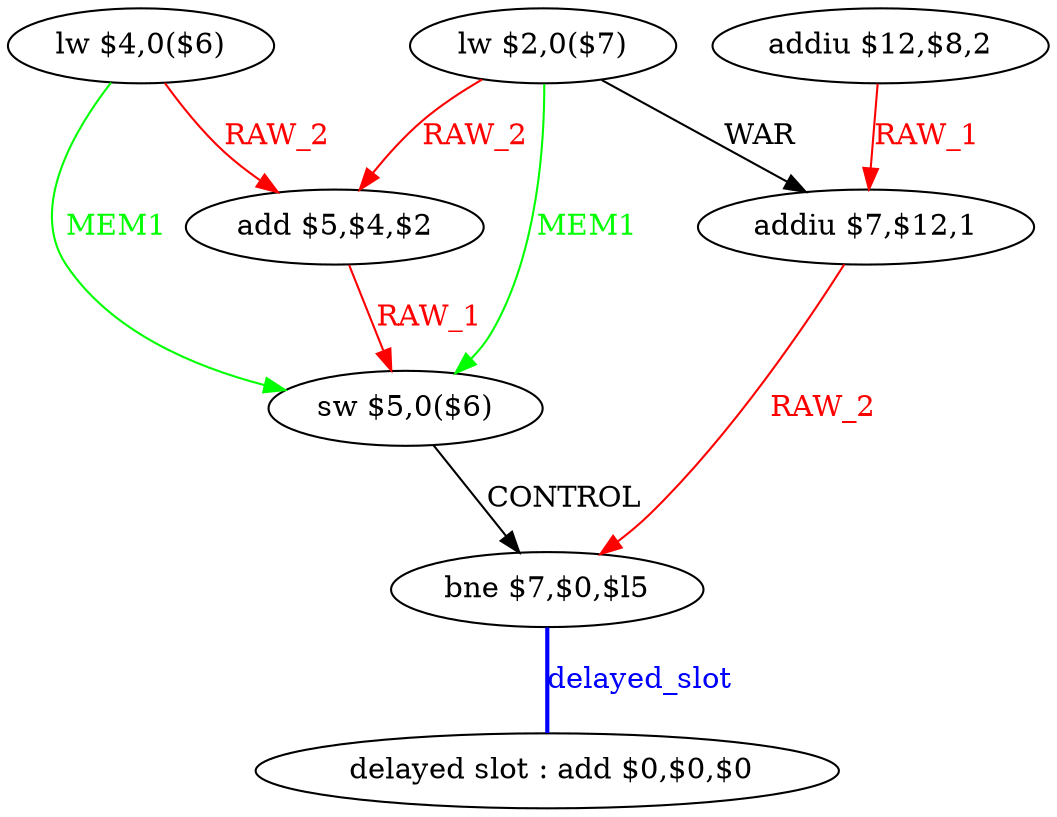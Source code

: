digraph G1 {
node [shape = ellipse];
i7 [label = " delayed slot : add $0,$0,$0"] ;
i6 ->  i7 [style = bold, dir= none, fontcolor = blue, color = blue, label= "delayed_slot"];
i6 [label = "bne $7,$0,$l5"] ;
i0 [label = "lw $4,0($6)"] ;
i0 ->  i2 [color = red, fontcolor = red, label= "RAW_2"];
i0 ->  i3 [color = green, fontcolor = green, label= "MEM1"];
i2 [label = "add $5,$4,$2"] ;
i2 ->  i3 [color = red, fontcolor = red, label= "RAW_1"];
i3 [label = "sw $5,0($6)"] ;
i3 ->  i6 [label= "CONTROL"];
i1 [label = "lw $2,0($7)"] ;
i1 ->  i2 [color = red, fontcolor = red, label= "RAW_2"];
i1 ->  i3 [color = green, fontcolor = green, label= "MEM1"];
i1 ->  i5 [label= "WAR"];
i5 [label = "addiu $7,$12,1"] ;
i5 ->  i6 [color = red, fontcolor = red, label= "RAW_2"];
i4 [label = "addiu $12,$8,2"] ;
i4 ->  i5 [color = red, fontcolor = red, label= "RAW_1"];
}
